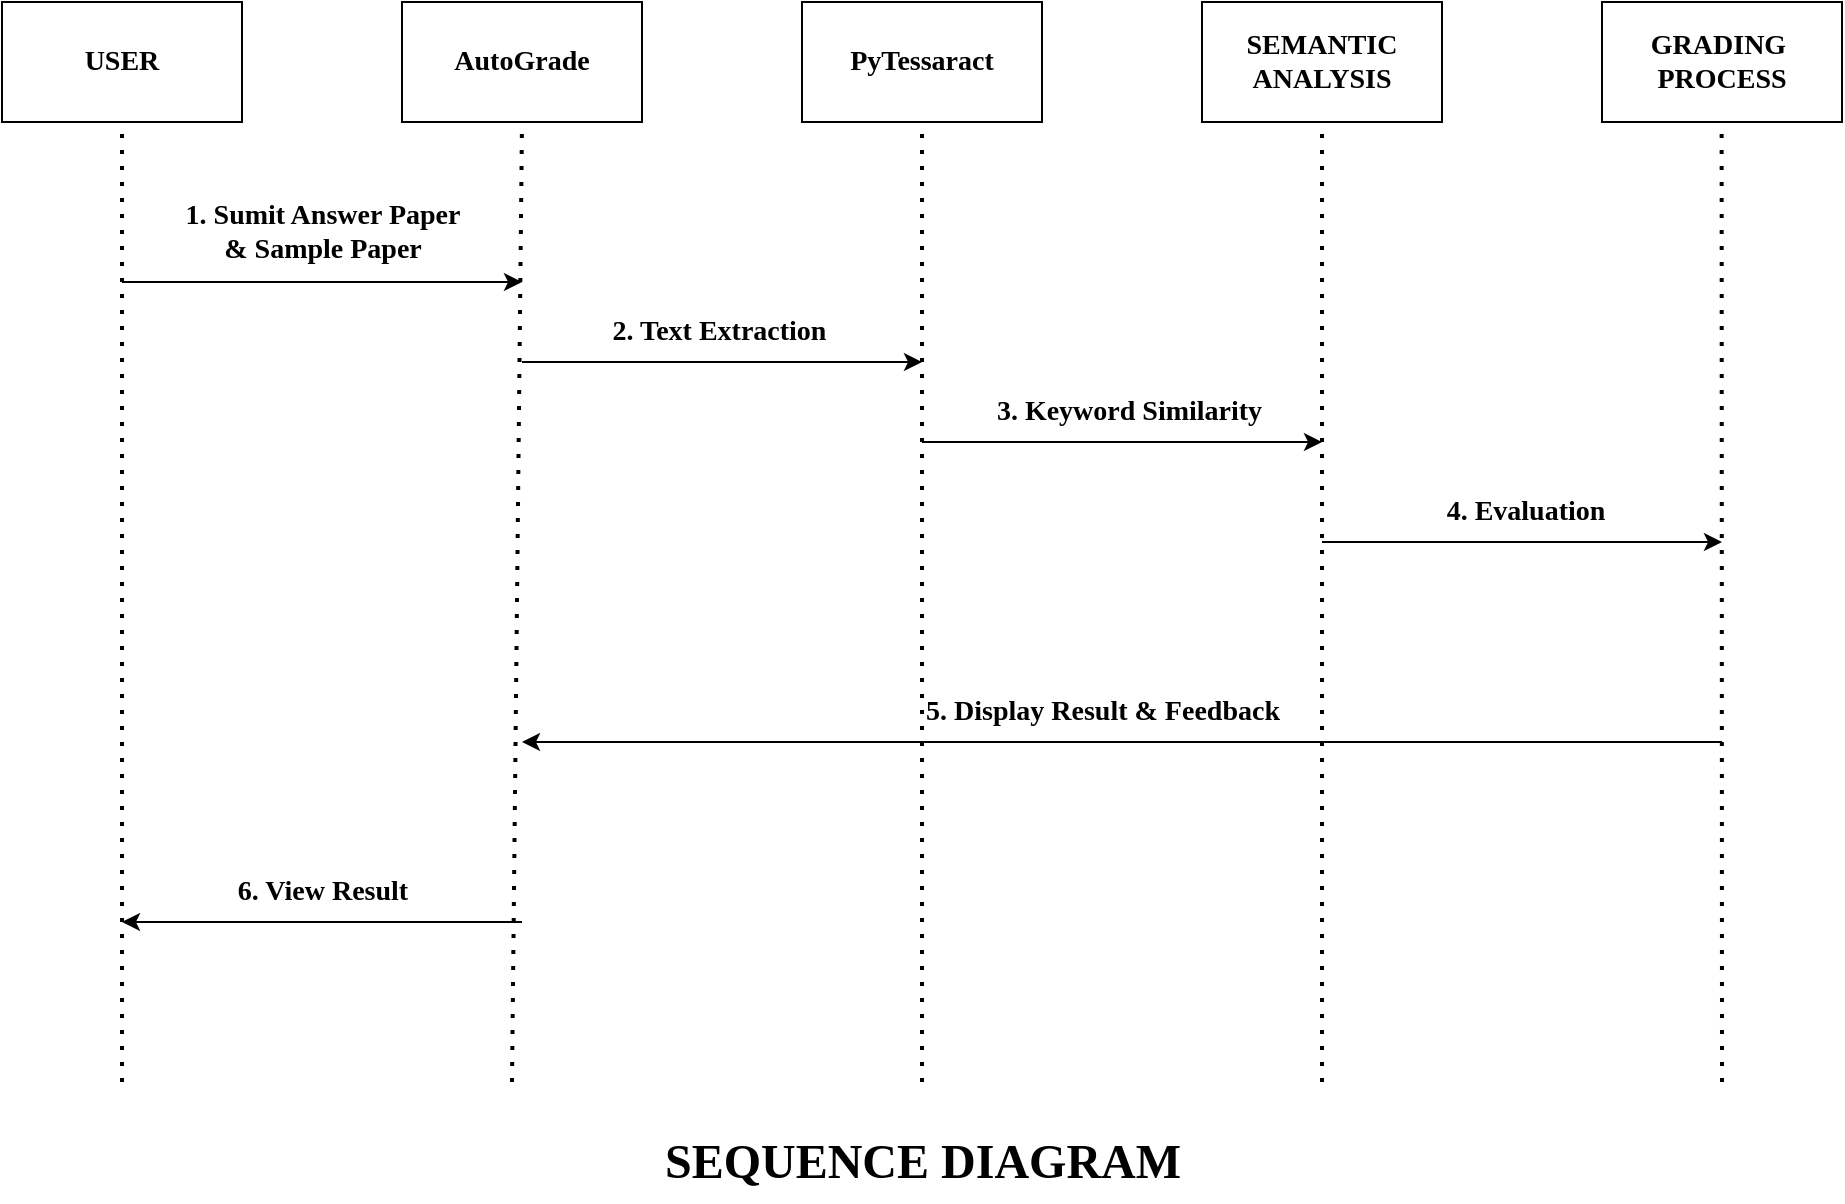 <mxfile version="21.7.1" type="device" pages="2">
  <diagram name="Page-1" id="bZk2XBHOG_cnkQSAYh2h">
    <mxGraphModel dx="2585" dy="975" grid="1" gridSize="10" guides="1" tooltips="1" connect="1" arrows="1" fold="1" page="1" pageScale="1" pageWidth="850" pageHeight="1100" math="0" shadow="0">
      <root>
        <mxCell id="0" />
        <mxCell id="1" parent="0" />
        <mxCell id="NS9mXsW5o9YEWau4u9R8-1" value="&lt;font style=&quot;font-size: 14px;&quot; face=&quot;Verdana&quot;&gt;&lt;b&gt;USER&lt;/b&gt;&lt;/font&gt;" style="rounded=0;whiteSpace=wrap;html=1;" parent="1" vertex="1">
          <mxGeometry x="40" y="60" width="120" height="60" as="geometry" />
        </mxCell>
        <mxCell id="NS9mXsW5o9YEWau4u9R8-2" value="&lt;font face=&quot;Verdana&quot;&gt;&lt;span style=&quot;font-size: 14px;&quot;&gt;&lt;b&gt;AutoGrade&lt;/b&gt;&lt;/span&gt;&lt;/font&gt;" style="rounded=0;whiteSpace=wrap;html=1;" parent="1" vertex="1">
          <mxGeometry x="240" y="60" width="120" height="60" as="geometry" />
        </mxCell>
        <mxCell id="NS9mXsW5o9YEWau4u9R8-3" value="&lt;font face=&quot;Verdana&quot;&gt;&lt;span style=&quot;font-size: 14px;&quot;&gt;&lt;b&gt;PyTessaract&lt;/b&gt;&lt;/span&gt;&lt;/font&gt;" style="rounded=0;whiteSpace=wrap;html=1;" parent="1" vertex="1">
          <mxGeometry x="440" y="60" width="120" height="60" as="geometry" />
        </mxCell>
        <mxCell id="NS9mXsW5o9YEWau4u9R8-4" value="&lt;font face=&quot;Verdana&quot;&gt;&lt;span style=&quot;font-size: 14px;&quot;&gt;&lt;b&gt;SEMANTIC&lt;br&gt;ANALYSIS&lt;br&gt;&lt;/b&gt;&lt;/span&gt;&lt;/font&gt;" style="rounded=0;whiteSpace=wrap;html=1;" parent="1" vertex="1">
          <mxGeometry x="640" y="60" width="120" height="60" as="geometry" />
        </mxCell>
        <mxCell id="NS9mXsW5o9YEWau4u9R8-7" value="" style="endArrow=none;dashed=1;html=1;dashPattern=1 3;strokeWidth=2;rounded=0;entryX=0.5;entryY=1;entryDx=0;entryDy=0;" parent="1" target="NS9mXsW5o9YEWau4u9R8-1" edge="1">
          <mxGeometry width="50" height="50" relative="1" as="geometry">
            <mxPoint x="100" y="600" as="sourcePoint" />
            <mxPoint x="120" y="130" as="targetPoint" />
          </mxGeometry>
        </mxCell>
        <mxCell id="NS9mXsW5o9YEWau4u9R8-9" value="" style="endArrow=none;dashed=1;html=1;dashPattern=1 3;strokeWidth=2;rounded=0;entryX=0.5;entryY=1;entryDx=0;entryDy=0;" parent="1" target="NS9mXsW5o9YEWau4u9R8-2" edge="1">
          <mxGeometry width="50" height="50" relative="1" as="geometry">
            <mxPoint x="295" y="600" as="sourcePoint" />
            <mxPoint x="305" y="130" as="targetPoint" />
          </mxGeometry>
        </mxCell>
        <mxCell id="NS9mXsW5o9YEWau4u9R8-10" value="" style="endArrow=none;dashed=1;html=1;dashPattern=1 3;strokeWidth=2;rounded=0;entryX=0.5;entryY=1;entryDx=0;entryDy=0;" parent="1" target="NS9mXsW5o9YEWau4u9R8-3" edge="1">
          <mxGeometry width="50" height="50" relative="1" as="geometry">
            <mxPoint x="500" y="600" as="sourcePoint" />
            <mxPoint x="502.5" y="130" as="targetPoint" />
          </mxGeometry>
        </mxCell>
        <mxCell id="NS9mXsW5o9YEWau4u9R8-11" value="" style="endArrow=none;dashed=1;html=1;dashPattern=1 3;strokeWidth=2;rounded=0;entryX=0.5;entryY=1;entryDx=0;entryDy=0;" parent="1" target="NS9mXsW5o9YEWau4u9R8-4" edge="1">
          <mxGeometry width="50" height="50" relative="1" as="geometry">
            <mxPoint x="700" y="600" as="sourcePoint" />
            <mxPoint x="701.25" y="130" as="targetPoint" />
          </mxGeometry>
        </mxCell>
        <mxCell id="NS9mXsW5o9YEWau4u9R8-12" value="" style="endArrow=classic;html=1;rounded=0;" parent="1" edge="1">
          <mxGeometry width="50" height="50" relative="1" as="geometry">
            <mxPoint x="100" y="200" as="sourcePoint" />
            <mxPoint x="300" y="200" as="targetPoint" />
          </mxGeometry>
        </mxCell>
        <mxCell id="NS9mXsW5o9YEWau4u9R8-13" value="&lt;font style=&quot;font-size: 14px;&quot; face=&quot;Verdana&quot;&gt;&lt;b&gt;1. Sumit Answer Paper &lt;br&gt;&amp;amp; Sample Paper&lt;/b&gt;&lt;/font&gt;" style="text;html=1;align=center;verticalAlign=middle;resizable=0;points=[];autosize=1;strokeColor=none;fillColor=none;" parent="1" vertex="1">
          <mxGeometry x="100" y="150" width="200" height="50" as="geometry" />
        </mxCell>
        <mxCell id="NS9mXsW5o9YEWau4u9R8-15" value="" style="endArrow=classic;html=1;rounded=0;" parent="1" edge="1">
          <mxGeometry width="50" height="50" relative="1" as="geometry">
            <mxPoint x="300" y="240" as="sourcePoint" />
            <mxPoint x="500" y="240" as="targetPoint" />
          </mxGeometry>
        </mxCell>
        <mxCell id="NS9mXsW5o9YEWau4u9R8-16" value="&lt;font style=&quot;font-size: 14px;&quot; face=&quot;Verdana&quot;&gt;&lt;b&gt;2. Text Extraction&amp;nbsp;&lt;/b&gt;&lt;/font&gt;" style="text;html=1;align=center;verticalAlign=middle;resizable=0;points=[];autosize=1;strokeColor=none;fillColor=none;" parent="1" vertex="1">
          <mxGeometry x="315" y="210" width="170" height="30" as="geometry" />
        </mxCell>
        <mxCell id="NS9mXsW5o9YEWau4u9R8-17" value="" style="endArrow=classic;html=1;rounded=0;" parent="1" edge="1">
          <mxGeometry width="50" height="50" relative="1" as="geometry">
            <mxPoint x="500" y="280" as="sourcePoint" />
            <mxPoint x="700" y="280" as="targetPoint" />
          </mxGeometry>
        </mxCell>
        <mxCell id="NS9mXsW5o9YEWau4u9R8-18" value="&lt;font style=&quot;font-size: 14px;&quot; face=&quot;Verdana&quot;&gt;&lt;b&gt;3. Keyword Similarity&amp;nbsp;&lt;/b&gt;&lt;/font&gt;" style="text;html=1;align=center;verticalAlign=middle;resizable=0;points=[];autosize=1;strokeColor=none;fillColor=none;" parent="1" vertex="1">
          <mxGeometry x="505" y="250" width="200" height="30" as="geometry" />
        </mxCell>
        <mxCell id="NS9mXsW5o9YEWau4u9R8-19" value="&lt;font face=&quot;Verdana&quot;&gt;&lt;span style=&quot;font-size: 14px;&quot;&gt;&lt;b&gt;GRADING&amp;nbsp;&lt;br&gt;PROCESS&lt;br&gt;&lt;/b&gt;&lt;/span&gt;&lt;/font&gt;" style="rounded=0;whiteSpace=wrap;html=1;" parent="1" vertex="1">
          <mxGeometry x="840" y="60" width="120" height="60" as="geometry" />
        </mxCell>
        <mxCell id="NS9mXsW5o9YEWau4u9R8-20" value="" style="endArrow=none;dashed=1;html=1;dashPattern=1 3;strokeWidth=2;rounded=0;" parent="1" edge="1">
          <mxGeometry width="50" height="50" relative="1" as="geometry">
            <mxPoint x="900" y="600" as="sourcePoint" />
            <mxPoint x="899.81" y="120" as="targetPoint" />
          </mxGeometry>
        </mxCell>
        <mxCell id="NS9mXsW5o9YEWau4u9R8-21" value="" style="endArrow=classic;html=1;rounded=0;" parent="1" edge="1">
          <mxGeometry width="50" height="50" relative="1" as="geometry">
            <mxPoint x="700" y="330" as="sourcePoint" />
            <mxPoint x="900" y="330" as="targetPoint" />
          </mxGeometry>
        </mxCell>
        <mxCell id="NS9mXsW5o9YEWau4u9R8-22" value="&lt;font style=&quot;font-size: 14px;&quot; face=&quot;Verdana&quot;&gt;&lt;b&gt;4. Evaluation&amp;nbsp;&amp;nbsp;&lt;/b&gt;&lt;/font&gt;" style="text;html=1;align=center;verticalAlign=middle;resizable=0;points=[];autosize=1;strokeColor=none;fillColor=none;" parent="1" vertex="1">
          <mxGeometry x="735" y="300" width="140" height="30" as="geometry" />
        </mxCell>
        <mxCell id="NS9mXsW5o9YEWau4u9R8-23" value="" style="endArrow=classic;html=1;rounded=0;" parent="1" edge="1">
          <mxGeometry width="50" height="50" relative="1" as="geometry">
            <mxPoint x="900" y="430" as="sourcePoint" />
            <mxPoint x="300" y="430" as="targetPoint" />
          </mxGeometry>
        </mxCell>
        <mxCell id="NS9mXsW5o9YEWau4u9R8-24" value="&lt;font style=&quot;font-size: 14px;&quot; face=&quot;Verdana&quot;&gt;&lt;b&gt;5. Display Result &amp;amp; Feedback&lt;/b&gt;&lt;/font&gt;" style="text;html=1;align=center;verticalAlign=middle;resizable=0;points=[];autosize=1;strokeColor=none;fillColor=none;" parent="1" vertex="1">
          <mxGeometry x="465" y="400" width="250" height="30" as="geometry" />
        </mxCell>
        <mxCell id="NS9mXsW5o9YEWau4u9R8-25" value="" style="endArrow=classic;html=1;rounded=0;" parent="1" edge="1">
          <mxGeometry width="50" height="50" relative="1" as="geometry">
            <mxPoint x="300" y="520" as="sourcePoint" />
            <mxPoint x="100" y="520" as="targetPoint" />
          </mxGeometry>
        </mxCell>
        <mxCell id="NS9mXsW5o9YEWau4u9R8-26" value="&lt;font style=&quot;font-size: 14px;&quot; face=&quot;Verdana&quot;&gt;&lt;b&gt;6. View Result&lt;/b&gt;&lt;/font&gt;" style="text;html=1;align=center;verticalAlign=middle;resizable=0;points=[];autosize=1;strokeColor=none;fillColor=none;" parent="1" vertex="1">
          <mxGeometry x="130" y="490" width="140" height="30" as="geometry" />
        </mxCell>
        <mxCell id="NS9mXsW5o9YEWau4u9R8-27" value="&lt;font style=&quot;font-size: 24px;&quot; face=&quot;Verdana&quot;&gt;&lt;b&gt;SEQUENCE DIAGRAM&lt;/b&gt;&lt;/font&gt;" style="text;html=1;align=center;verticalAlign=middle;resizable=0;points=[];autosize=1;strokeColor=none;fillColor=none;" parent="1" vertex="1">
          <mxGeometry x="345" y="620" width="310" height="40" as="geometry" />
        </mxCell>
      </root>
    </mxGraphModel>
  </diagram>
  <diagram id="ZWPR0F5pdQMedwD_yFcb" name="Page-2">
    <mxGraphModel dx="1034" dy="390" grid="1" gridSize="10" guides="1" tooltips="1" connect="1" arrows="1" fold="1" page="1" pageScale="1" pageWidth="850" pageHeight="1100" math="0" shadow="0">
      <root>
        <mxCell id="0" />
        <mxCell id="1" parent="0" />
        <mxCell id="eizRDXZ7AHpQmbGtkohC-1" value="" style="ellipse;html=1;shape=startState;fillColor=#000000;strokeColor=#000000;" parent="1" vertex="1">
          <mxGeometry x="150" y="40" width="30" height="30" as="geometry" />
        </mxCell>
        <mxCell id="eizRDXZ7AHpQmbGtkohC-3" value="" style="endArrow=classic;html=1;rounded=0;exitX=0.511;exitY=0.941;exitDx=0;exitDy=0;exitPerimeter=0;" parent="1" edge="1">
          <mxGeometry width="50" height="50" relative="1" as="geometry">
            <mxPoint x="165.17" y="60.0" as="sourcePoint" />
            <mxPoint x="165" y="100" as="targetPoint" />
          </mxGeometry>
        </mxCell>
        <mxCell id="eizRDXZ7AHpQmbGtkohC-4" value="&lt;font style=&quot;font-size: 14px;&quot; face=&quot;Verdana&quot;&gt;USER&lt;br&gt;LOGIN&lt;/font&gt;" style="rounded=1;whiteSpace=wrap;html=1;" parent="1" vertex="1">
          <mxGeometry x="130" y="100" width="70" height="40" as="geometry" />
        </mxCell>
        <mxCell id="eizRDXZ7AHpQmbGtkohC-5" value="" style="endArrow=classic;html=1;rounded=0;exitX=0.511;exitY=0.941;exitDx=0;exitDy=0;exitPerimeter=0;" parent="1" edge="1">
          <mxGeometry width="50" height="50" relative="1" as="geometry">
            <mxPoint x="164.87" y="140" as="sourcePoint" />
            <mxPoint x="164.7" y="180" as="targetPoint" />
          </mxGeometry>
        </mxCell>
        <mxCell id="eizRDXZ7AHpQmbGtkohC-6" value="&lt;font face=&quot;Verdana&quot;&gt;&lt;span style=&quot;font-size: 14px;&quot;&gt;INPUT&lt;br&gt;CREDENTIAL&lt;br&gt;&lt;/span&gt;&lt;/font&gt;" style="rounded=1;whiteSpace=wrap;html=1;" parent="1" vertex="1">
          <mxGeometry x="117.5" y="180" width="95" height="40" as="geometry" />
        </mxCell>
        <mxCell id="eizRDXZ7AHpQmbGtkohC-7" value="" style="endArrow=classic;html=1;rounded=0;exitX=0.511;exitY=0.941;exitDx=0;exitDy=0;exitPerimeter=0;" parent="1" edge="1">
          <mxGeometry width="50" height="50" relative="1" as="geometry">
            <mxPoint x="165.09" y="220" as="sourcePoint" />
            <mxPoint x="164.92" y="260" as="targetPoint" />
          </mxGeometry>
        </mxCell>
        <mxCell id="eizRDXZ7AHpQmbGtkohC-8" value="" style="rhombus;whiteSpace=wrap;html=1;" parent="1" vertex="1">
          <mxGeometry x="132.5" y="260" width="65" height="60" as="geometry" />
        </mxCell>
        <mxCell id="eizRDXZ7AHpQmbGtkohC-9" value="" style="endArrow=classic;html=1;rounded=0;exitX=1;exitY=0.5;exitDx=0;exitDy=0;entryX=1;entryY=0.5;entryDx=0;entryDy=0;" parent="1" source="eizRDXZ7AHpQmbGtkohC-8" target="eizRDXZ7AHpQmbGtkohC-6" edge="1">
          <mxGeometry width="50" height="50" relative="1" as="geometry">
            <mxPoint x="210" y="290" as="sourcePoint" />
            <mxPoint x="217.5" y="200" as="targetPoint" />
            <Array as="points">
              <mxPoint x="280" y="290" />
              <mxPoint x="280" y="240" />
              <mxPoint x="280" y="200" />
            </Array>
          </mxGeometry>
        </mxCell>
        <mxCell id="eizRDXZ7AHpQmbGtkohC-10" value="" style="endArrow=classic;html=1;rounded=0;exitX=0.511;exitY=0.941;exitDx=0;exitDy=0;exitPerimeter=0;" parent="1" edge="1">
          <mxGeometry width="50" height="50" relative="1" as="geometry">
            <mxPoint x="165.09" y="320" as="sourcePoint" />
            <mxPoint x="164.92" y="360" as="targetPoint" />
          </mxGeometry>
        </mxCell>
        <mxCell id="eizRDXZ7AHpQmbGtkohC-12" value="Invalid" style="text;html=1;align=center;verticalAlign=middle;resizable=0;points=[];autosize=1;strokeColor=none;fillColor=none;" parent="1" vertex="1">
          <mxGeometry x="230" y="230" width="60" height="30" as="geometry" />
        </mxCell>
      </root>
    </mxGraphModel>
  </diagram>
</mxfile>
